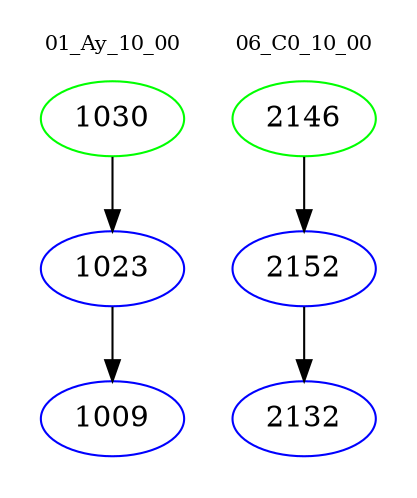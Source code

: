 digraph{
subgraph cluster_0 {
color = white
label = "01_Ay_10_00";
fontsize=10;
T0_1030 [label="1030", color="green"]
T0_1030 -> T0_1023 [color="black"]
T0_1023 [label="1023", color="blue"]
T0_1023 -> T0_1009 [color="black"]
T0_1009 [label="1009", color="blue"]
}
subgraph cluster_1 {
color = white
label = "06_C0_10_00";
fontsize=10;
T1_2146 [label="2146", color="green"]
T1_2146 -> T1_2152 [color="black"]
T1_2152 [label="2152", color="blue"]
T1_2152 -> T1_2132 [color="black"]
T1_2132 [label="2132", color="blue"]
}
}
